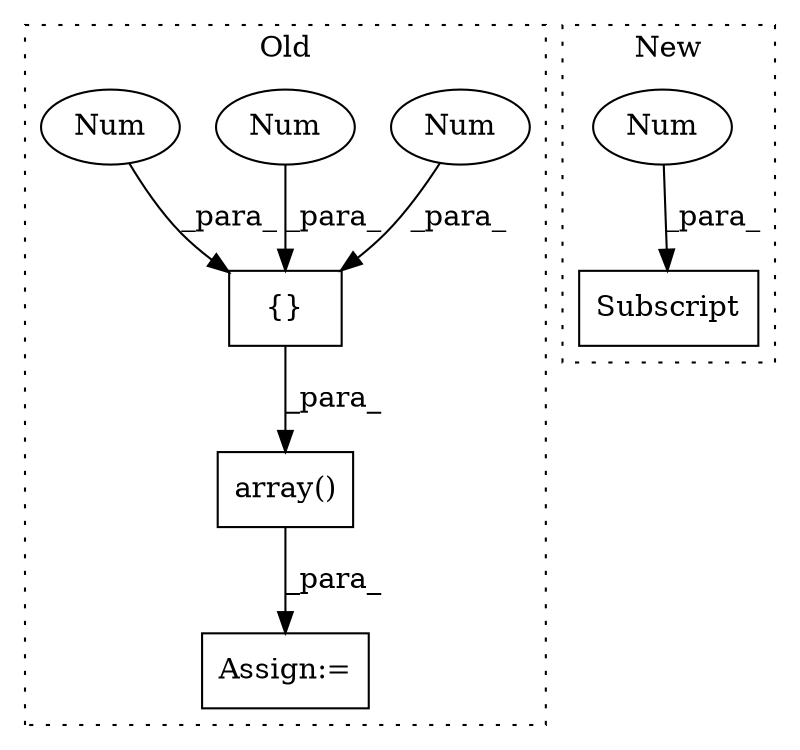 digraph G {
subgraph cluster0 {
1 [label="array()" a="75" s="6117,6138" l="9,1" shape="box"];
3 [label="Assign:=" a="68" s="6114" l="3" shape="box"];
5 [label="{}" a="59" s="6126,6137" l="1,0" shape="box"];
6 [label="Num" a="76" s="6135" l="2" shape="ellipse"];
7 [label="Num" a="76" s="6130" l="3" shape="ellipse"];
8 [label="Num" a="76" s="6127" l="1" shape="ellipse"];
label = "Old";
style="dotted";
}
subgraph cluster1 {
2 [label="Subscript" a="63" s="6912,0" l="14,0" shape="box"];
4 [label="Num" a="76" s="6924" l="1" shape="ellipse"];
label = "New";
style="dotted";
}
1 -> 3 [label="_para_"];
4 -> 2 [label="_para_"];
5 -> 1 [label="_para_"];
6 -> 5 [label="_para_"];
7 -> 5 [label="_para_"];
8 -> 5 [label="_para_"];
}